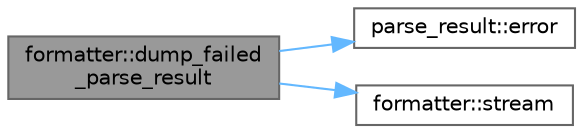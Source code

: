 digraph "formatter::dump_failed_parse_result"
{
 // LATEX_PDF_SIZE
  bgcolor="transparent";
  edge [fontname=Helvetica,fontsize=10,labelfontname=Helvetica,labelfontsize=10];
  node [fontname=Helvetica,fontsize=10,shape=box,height=0.2,width=0.4];
  rankdir="LR";
  Node1 [id="Node000001",label="formatter::dump_failed\l_parse_result",height=0.2,width=0.4,color="gray40", fillcolor="grey60", style="filled", fontcolor="black",tooltip=" "];
  Node1 -> Node2 [id="edge3_Node000001_Node000002",color="steelblue1",style="solid",tooltip=" "];
  Node2 [id="Node000002",label="parse_result::error",height=0.2,width=0.4,color="grey40", fillcolor="white", style="filled",URL="$classparse__result.html#aee9cab037d487c1ca09ad033400fd1f7",tooltip="Returns the internal toml::parse_error."];
  Node1 -> Node3 [id="edge4_Node000001_Node000003",color="steelblue1",style="solid",tooltip=" "];
  Node3 [id="Node000003",label="formatter::stream",height=0.2,width=0.4,color="grey40", fillcolor="white", style="filled",URL="$classformatter.html#a51257d7977f94a0c358aab545d5e2695",tooltip=" "];
}

